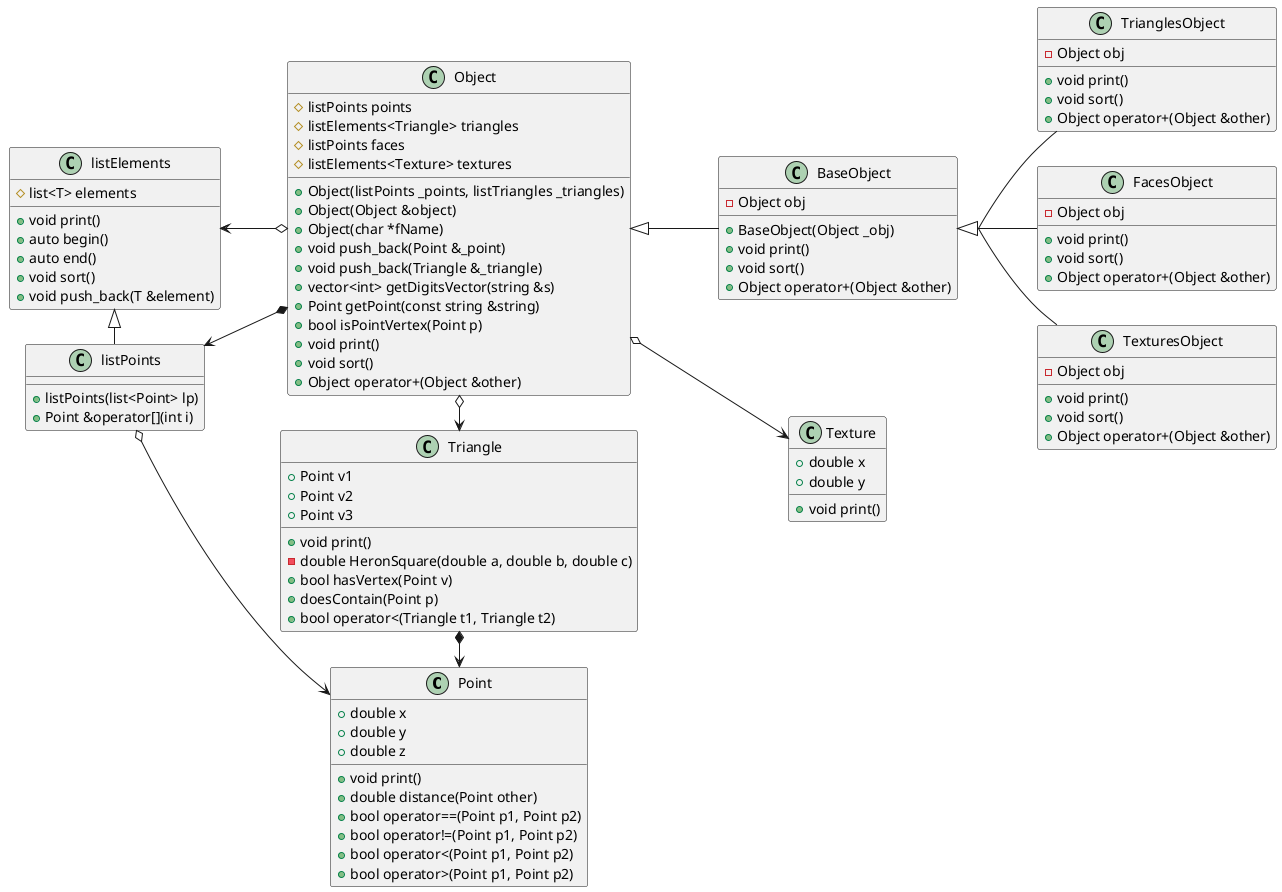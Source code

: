@startuml lab9

    left to right direction
    skinparam groupInheritance 2
    
    class Point {
        + double x
        + double y
        + double z
        + void print()
        + double distance(Point other)
        + bool operator==(Point p1, Point p2)
        + bool operator!=(Point p1, Point p2)
        + bool operator<(Point p1, Point p2)
        + bool operator>(Point p1, Point p2)
    }

    class Triangle {
        + Point v1
        + Point v2
        + Point v3
        + void print()
        - double HeronSquare(double a, double b, double c)
        + bool hasVertex(Point v)
        + doesContain(Point p)
        + bool operator<(Triangle t1, Triangle t2)
    }

    class listElements {
        # list<T> elements
        + void print()
        + auto begin()
        + auto end()
        + void sort()
        + void push_back(T &element)
    }

    class Texture {
        + double x
        + double y
        + void print()
    }

    ' class listTriangles {
    '     ' - list<Triangle> triangles
    '     + listTriangles(list<Triangle> lt)
    ' }

    class listPoints {
        ' - listElements<Point> points
        + listPoints(list<Point> lp)
        + Point &operator[](int i)
    }

    ' class listTextures {
    '     + listPoints(list<Texture> lp)
    ' }

    listElements <|- listPoints
    ' listElements <|-- listTriangles
    ' listElements <|-- listTextures

    Point <-left-* Triangle

    Point <-up-o listPoints
    ' Triangle <-down-o listTriangles

    ' Texture <-down-o listTextures
    ' Texture <-right[hidden]- listTextures

    class Object {
        # listPoints points
        # listElements<Triangle> triangles
        # listPoints faces
        # listElements<Texture> textures
        + Object(listPoints _points, listTriangles _triangles)
        + Object(Object &object)
        + Object(char *fName)
        + void push_back(Point &_point)
        + void push_back(Triangle &_triangle)
        + vector<int> getDigitsVector(string &s)
        + Point getPoint(const string &string)
        + bool isPointVertex(Point p)
        + void print()
        + void sort()
        + Object operator+(Object &other)
    }

    class BaseObject {
        - Object obj
        + BaseObject(Object _obj)
        + void print()
        + void sort()
        + Object operator+(Object &other)
    }

    ' класс, который реализует сложение объектов, состоящих из точек и треугольников
    class TrianglesObject {
        - Object obj
        + void print()
        + void sort()
        + Object operator+(Object &other)
    }

    class FacesObject {
        - Object obj
        + void print()
        + void sort()
        + Object operator+(Object &other)
    }

    class TexturesObject {
        - Object obj
        + void print()
        + void sort()
        + Object operator+(Object &other)
    }

    Object <|-down- BaseObject
    BaseObject <|-down- TrianglesObject
    BaseObject <|-down- FacesObject
    BaseObject <|-down- TexturesObject

    ' listTriangles <-down-* Object
    listPoints <-* Object
    listElements <-down-o Object
    ' listTextures <-down-* Object
    ' Texture <-[hidden]- Object
    Texture <-up[hidden]- Triangle
    Texture <-left-o Object
    Triangle <-left-o Object
@enduml